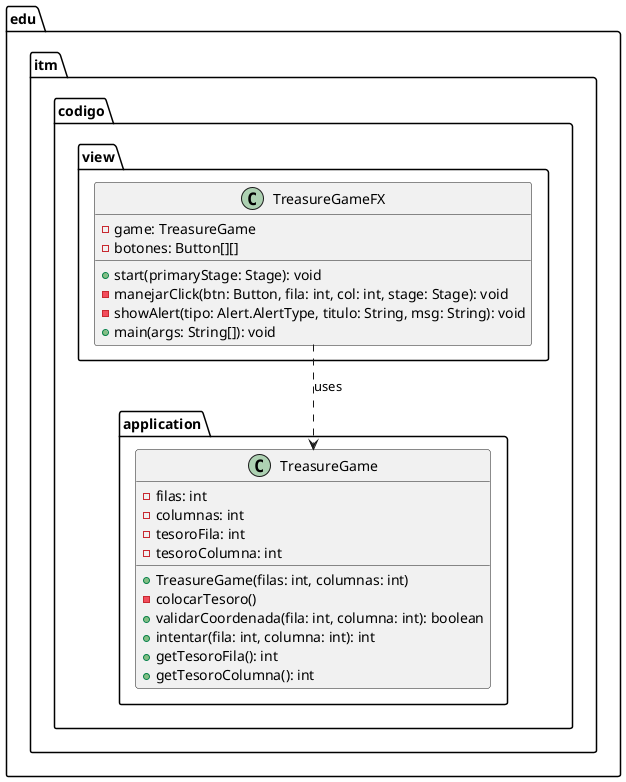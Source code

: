 
@startuml
package edu.itm.codigo.application {
  class TreasureGame {
    - filas: int
    - columnas: int
    - tesoroFila: int
    - tesoroColumna: int
    + TreasureGame(filas: int, columnas: int)
    - colocarTesoro()
    + validarCoordenada(fila: int, columna: int): boolean
    + intentar(fila: int, columna: int): int
    + getTesoroFila(): int
    + getTesoroColumna(): int
  }
}

package edu.itm.codigo.view {
  class TreasureGameFX {
    - game: TreasureGame
    - botones: Button[][]
    + start(primaryStage: Stage): void
    - manejarClick(btn: Button, fila: int, col: int, stage: Stage): void
    - showAlert(tipo: Alert.AlertType, titulo: String, msg: String): void
    + main(args: String[]): void
  }
}

edu.itm.codigo.view.TreasureGameFX ..> edu.itm.codigo.application.TreasureGame : uses
@enduml
